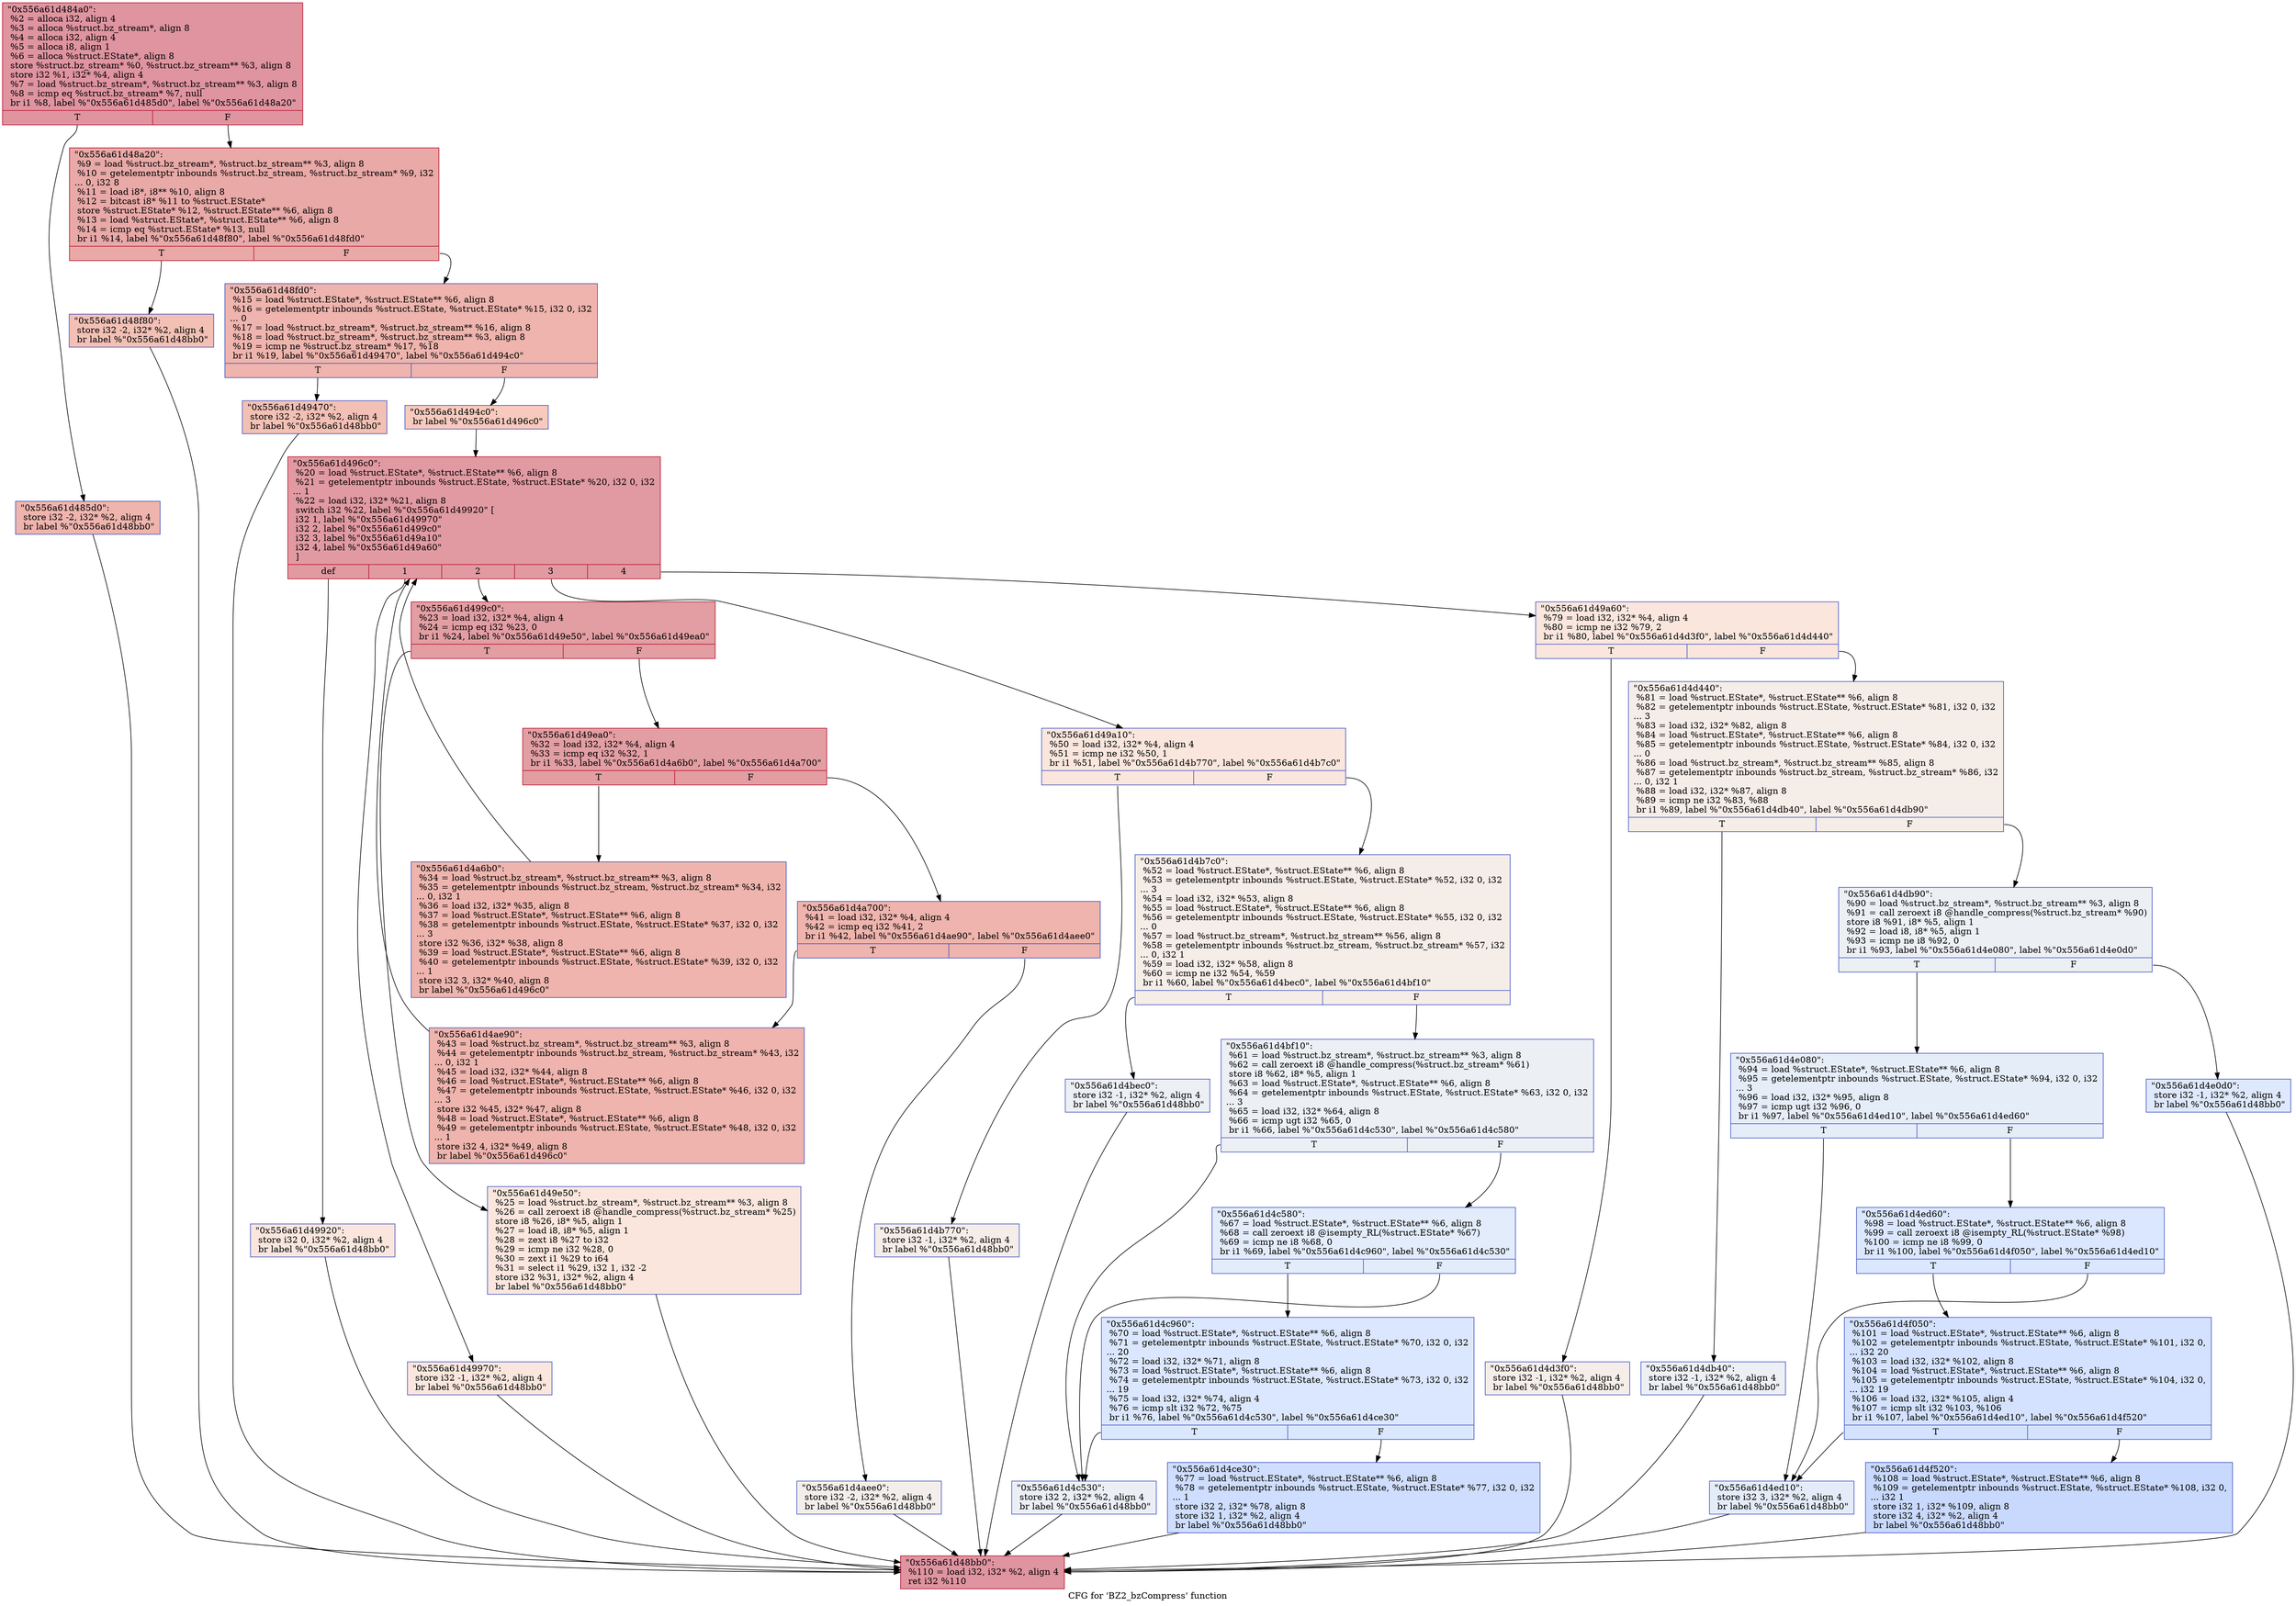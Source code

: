 digraph "CFG for 'BZ2_bzCompress' function" {
	label="CFG for 'BZ2_bzCompress' function";

	Node0x556a61d484a0 [shape=record,color="#b70d28ff", style=filled, fillcolor="#b70d2870",label="{\"0x556a61d484a0\":\l  %2 = alloca i32, align 4\l  %3 = alloca %struct.bz_stream*, align 8\l  %4 = alloca i32, align 4\l  %5 = alloca i8, align 1\l  %6 = alloca %struct.EState*, align 8\l  store %struct.bz_stream* %0, %struct.bz_stream** %3, align 8\l  store i32 %1, i32* %4, align 4\l  %7 = load %struct.bz_stream*, %struct.bz_stream** %3, align 8\l  %8 = icmp eq %struct.bz_stream* %7, null\l  br i1 %8, label %\"0x556a61d485d0\", label %\"0x556a61d48a20\"\l|{<s0>T|<s1>F}}"];
	Node0x556a61d484a0:s0 -> Node0x556a61d485d0;
	Node0x556a61d484a0:s1 -> Node0x556a61d48a20;
	Node0x556a61d485d0 [shape=record,color="#3d50c3ff", style=filled, fillcolor="#d8564670",label="{\"0x556a61d485d0\":                                 \l  store i32 -2, i32* %2, align 4\l  br label %\"0x556a61d48bb0\"\l}"];
	Node0x556a61d485d0 -> Node0x556a61d48bb0;
	Node0x556a61d48a20 [shape=record,color="#b70d28ff", style=filled, fillcolor="#ca3b3770",label="{\"0x556a61d48a20\":                                 \l  %9 = load %struct.bz_stream*, %struct.bz_stream** %3, align 8\l  %10 = getelementptr inbounds %struct.bz_stream, %struct.bz_stream* %9, i32\l... 0, i32 8\l  %11 = load i8*, i8** %10, align 8\l  %12 = bitcast i8* %11 to %struct.EState*\l  store %struct.EState* %12, %struct.EState** %6, align 8\l  %13 = load %struct.EState*, %struct.EState** %6, align 8\l  %14 = icmp eq %struct.EState* %13, null\l  br i1 %14, label %\"0x556a61d48f80\", label %\"0x556a61d48fd0\"\l|{<s0>T|<s1>F}}"];
	Node0x556a61d48a20:s0 -> Node0x556a61d48f80;
	Node0x556a61d48a20:s1 -> Node0x556a61d48fd0;
	Node0x556a61d48f80 [shape=record,color="#3d50c3ff", style=filled, fillcolor="#e5705870",label="{\"0x556a61d48f80\":                                 \l  store i32 -2, i32* %2, align 4\l  br label %\"0x556a61d48bb0\"\l}"];
	Node0x556a61d48f80 -> Node0x556a61d48bb0;
	Node0x556a61d48fd0 [shape=record,color="#3d50c3ff", style=filled, fillcolor="#d8564670",label="{\"0x556a61d48fd0\":                                 \l  %15 = load %struct.EState*, %struct.EState** %6, align 8\l  %16 = getelementptr inbounds %struct.EState, %struct.EState* %15, i32 0, i32\l... 0\l  %17 = load %struct.bz_stream*, %struct.bz_stream** %16, align 8\l  %18 = load %struct.bz_stream*, %struct.bz_stream** %3, align 8\l  %19 = icmp ne %struct.bz_stream* %17, %18\l  br i1 %19, label %\"0x556a61d49470\", label %\"0x556a61d494c0\"\l|{<s0>T|<s1>F}}"];
	Node0x556a61d48fd0:s0 -> Node0x556a61d49470;
	Node0x556a61d48fd0:s1 -> Node0x556a61d494c0;
	Node0x556a61d49470 [shape=record,color="#3d50c3ff", style=filled, fillcolor="#e5705870",label="{\"0x556a61d49470\":                                 \l  store i32 -2, i32* %2, align 4\l  br label %\"0x556a61d48bb0\"\l}"];
	Node0x556a61d49470 -> Node0x556a61d48bb0;
	Node0x556a61d494c0 [shape=record,color="#3d50c3ff", style=filled, fillcolor="#ef886b70",label="{\"0x556a61d494c0\":                                 \l  br label %\"0x556a61d496c0\"\l}"];
	Node0x556a61d494c0 -> Node0x556a61d496c0;
	Node0x556a61d496c0 [shape=record,color="#b70d28ff", style=filled, fillcolor="#bb1b2c70",label="{\"0x556a61d496c0\":                                 \l  %20 = load %struct.EState*, %struct.EState** %6, align 8\l  %21 = getelementptr inbounds %struct.EState, %struct.EState* %20, i32 0, i32\l... 1\l  %22 = load i32, i32* %21, align 8\l  switch i32 %22, label %\"0x556a61d49920\" [\l    i32 1, label %\"0x556a61d49970\"\l    i32 2, label %\"0x556a61d499c0\"\l    i32 3, label %\"0x556a61d49a10\"\l    i32 4, label %\"0x556a61d49a60\"\l  ]\l|{<s0>def|<s1>1|<s2>2|<s3>3|<s4>4}}"];
	Node0x556a61d496c0:s0 -> Node0x556a61d49920;
	Node0x556a61d496c0:s1 -> Node0x556a61d49970;
	Node0x556a61d496c0:s2 -> Node0x556a61d499c0;
	Node0x556a61d496c0:s3 -> Node0x556a61d49a10;
	Node0x556a61d496c0:s4 -> Node0x556a61d49a60;
	Node0x556a61d49970 [shape=record,color="#3d50c3ff", style=filled, fillcolor="#f3c7b170",label="{\"0x556a61d49970\":                                 \l  store i32 -1, i32* %2, align 4\l  br label %\"0x556a61d48bb0\"\l}"];
	Node0x556a61d49970 -> Node0x556a61d48bb0;
	Node0x556a61d499c0 [shape=record,color="#b70d28ff", style=filled, fillcolor="#be242e70",label="{\"0x556a61d499c0\":                                 \l  %23 = load i32, i32* %4, align 4\l  %24 = icmp eq i32 %23, 0\l  br i1 %24, label %\"0x556a61d49e50\", label %\"0x556a61d49ea0\"\l|{<s0>T|<s1>F}}"];
	Node0x556a61d499c0:s0 -> Node0x556a61d49e50;
	Node0x556a61d499c0:s1 -> Node0x556a61d49ea0;
	Node0x556a61d49e50 [shape=record,color="#3d50c3ff", style=filled, fillcolor="#f3c7b170",label="{\"0x556a61d49e50\":                                 \l  %25 = load %struct.bz_stream*, %struct.bz_stream** %3, align 8\l  %26 = call zeroext i8 @handle_compress(%struct.bz_stream* %25)\l  store i8 %26, i8* %5, align 1\l  %27 = load i8, i8* %5, align 1\l  %28 = zext i8 %27 to i32\l  %29 = icmp ne i32 %28, 0\l  %30 = zext i1 %29 to i64\l  %31 = select i1 %29, i32 1, i32 -2\l  store i32 %31, i32* %2, align 4\l  br label %\"0x556a61d48bb0\"\l}"];
	Node0x556a61d49e50 -> Node0x556a61d48bb0;
	Node0x556a61d49ea0 [shape=record,color="#b70d28ff", style=filled, fillcolor="#be242e70",label="{\"0x556a61d49ea0\":                                 \l  %32 = load i32, i32* %4, align 4\l  %33 = icmp eq i32 %32, 1\l  br i1 %33, label %\"0x556a61d4a6b0\", label %\"0x556a61d4a700\"\l|{<s0>T|<s1>F}}"];
	Node0x556a61d49ea0:s0 -> Node0x556a61d4a6b0;
	Node0x556a61d49ea0:s1 -> Node0x556a61d4a700;
	Node0x556a61d4a6b0 [shape=record,color="#3d50c3ff", style=filled, fillcolor="#d8564670",label="{\"0x556a61d4a6b0\":                                 \l  %34 = load %struct.bz_stream*, %struct.bz_stream** %3, align 8\l  %35 = getelementptr inbounds %struct.bz_stream, %struct.bz_stream* %34, i32\l... 0, i32 1\l  %36 = load i32, i32* %35, align 8\l  %37 = load %struct.EState*, %struct.EState** %6, align 8\l  %38 = getelementptr inbounds %struct.EState, %struct.EState* %37, i32 0, i32\l... 3\l  store i32 %36, i32* %38, align 8\l  %39 = load %struct.EState*, %struct.EState** %6, align 8\l  %40 = getelementptr inbounds %struct.EState, %struct.EState* %39, i32 0, i32\l... 1\l  store i32 3, i32* %40, align 8\l  br label %\"0x556a61d496c0\"\l}"];
	Node0x556a61d4a6b0 -> Node0x556a61d496c0;
	Node0x556a61d4a700 [shape=record,color="#3d50c3ff", style=filled, fillcolor="#d8564670",label="{\"0x556a61d4a700\":                                 \l  %41 = load i32, i32* %4, align 4\l  %42 = icmp eq i32 %41, 2\l  br i1 %42, label %\"0x556a61d4ae90\", label %\"0x556a61d4aee0\"\l|{<s0>T|<s1>F}}"];
	Node0x556a61d4a700:s0 -> Node0x556a61d4ae90;
	Node0x556a61d4a700:s1 -> Node0x556a61d4aee0;
	Node0x556a61d4ae90 [shape=record,color="#3d50c3ff", style=filled, fillcolor="#d8564670",label="{\"0x556a61d4ae90\":                                 \l  %43 = load %struct.bz_stream*, %struct.bz_stream** %3, align 8\l  %44 = getelementptr inbounds %struct.bz_stream, %struct.bz_stream* %43, i32\l... 0, i32 1\l  %45 = load i32, i32* %44, align 8\l  %46 = load %struct.EState*, %struct.EState** %6, align 8\l  %47 = getelementptr inbounds %struct.EState, %struct.EState* %46, i32 0, i32\l... 3\l  store i32 %45, i32* %47, align 8\l  %48 = load %struct.EState*, %struct.EState** %6, align 8\l  %49 = getelementptr inbounds %struct.EState, %struct.EState* %48, i32 0, i32\l... 1\l  store i32 4, i32* %49, align 8\l  br label %\"0x556a61d496c0\"\l}"];
	Node0x556a61d4ae90 -> Node0x556a61d496c0;
	Node0x556a61d4aee0 [shape=record,color="#3d50c3ff", style=filled, fillcolor="#e5d8d170",label="{\"0x556a61d4aee0\":                                 \l  store i32 -2, i32* %2, align 4\l  br label %\"0x556a61d48bb0\"\l}"];
	Node0x556a61d4aee0 -> Node0x556a61d48bb0;
	Node0x556a61d49a10 [shape=record,color="#3d50c3ff", style=filled, fillcolor="#f3c7b170",label="{\"0x556a61d49a10\":                                 \l  %50 = load i32, i32* %4, align 4\l  %51 = icmp ne i32 %50, 1\l  br i1 %51, label %\"0x556a61d4b770\", label %\"0x556a61d4b7c0\"\l|{<s0>T|<s1>F}}"];
	Node0x556a61d49a10:s0 -> Node0x556a61d4b770;
	Node0x556a61d49a10:s1 -> Node0x556a61d4b7c0;
	Node0x556a61d4b770 [shape=record,color="#3d50c3ff", style=filled, fillcolor="#e8d6cc70",label="{\"0x556a61d4b770\":                                 \l  store i32 -1, i32* %2, align 4\l  br label %\"0x556a61d48bb0\"\l}"];
	Node0x556a61d4b770 -> Node0x556a61d48bb0;
	Node0x556a61d4b7c0 [shape=record,color="#3d50c3ff", style=filled, fillcolor="#e8d6cc70",label="{\"0x556a61d4b7c0\":                                 \l  %52 = load %struct.EState*, %struct.EState** %6, align 8\l  %53 = getelementptr inbounds %struct.EState, %struct.EState* %52, i32 0, i32\l... 3\l  %54 = load i32, i32* %53, align 8\l  %55 = load %struct.EState*, %struct.EState** %6, align 8\l  %56 = getelementptr inbounds %struct.EState, %struct.EState* %55, i32 0, i32\l... 0\l  %57 = load %struct.bz_stream*, %struct.bz_stream** %56, align 8\l  %58 = getelementptr inbounds %struct.bz_stream, %struct.bz_stream* %57, i32\l... 0, i32 1\l  %59 = load i32, i32* %58, align 8\l  %60 = icmp ne i32 %54, %59\l  br i1 %60, label %\"0x556a61d4bec0\", label %\"0x556a61d4bf10\"\l|{<s0>T|<s1>F}}"];
	Node0x556a61d4b7c0:s0 -> Node0x556a61d4bec0;
	Node0x556a61d4b7c0:s1 -> Node0x556a61d4bf10;
	Node0x556a61d4bec0 [shape=record,color="#3d50c3ff", style=filled, fillcolor="#d4dbe670",label="{\"0x556a61d4bec0\":                                 \l  store i32 -1, i32* %2, align 4\l  br label %\"0x556a61d48bb0\"\l}"];
	Node0x556a61d4bec0 -> Node0x556a61d48bb0;
	Node0x556a61d4bf10 [shape=record,color="#3d50c3ff", style=filled, fillcolor="#d4dbe670",label="{\"0x556a61d4bf10\":                                 \l  %61 = load %struct.bz_stream*, %struct.bz_stream** %3, align 8\l  %62 = call zeroext i8 @handle_compress(%struct.bz_stream* %61)\l  store i8 %62, i8* %5, align 1\l  %63 = load %struct.EState*, %struct.EState** %6, align 8\l  %64 = getelementptr inbounds %struct.EState, %struct.EState* %63, i32 0, i32\l... 3\l  %65 = load i32, i32* %64, align 8\l  %66 = icmp ugt i32 %65, 0\l  br i1 %66, label %\"0x556a61d4c530\", label %\"0x556a61d4c580\"\l|{<s0>T|<s1>F}}"];
	Node0x556a61d4bf10:s0 -> Node0x556a61d4c530;
	Node0x556a61d4bf10:s1 -> Node0x556a61d4c580;
	Node0x556a61d4c580 [shape=record,color="#3d50c3ff", style=filled, fillcolor="#bfd3f670",label="{\"0x556a61d4c580\":                                 \l  %67 = load %struct.EState*, %struct.EState** %6, align 8\l  %68 = call zeroext i8 @isempty_RL(%struct.EState* %67)\l  %69 = icmp ne i8 %68, 0\l  br i1 %69, label %\"0x556a61d4c960\", label %\"0x556a61d4c530\"\l|{<s0>T|<s1>F}}"];
	Node0x556a61d4c580:s0 -> Node0x556a61d4c960;
	Node0x556a61d4c580:s1 -> Node0x556a61d4c530;
	Node0x556a61d4c960 [shape=record,color="#3d50c3ff", style=filled, fillcolor="#aec9fc70",label="{\"0x556a61d4c960\":                                 \l  %70 = load %struct.EState*, %struct.EState** %6, align 8\l  %71 = getelementptr inbounds %struct.EState, %struct.EState* %70, i32 0, i32\l... 20\l  %72 = load i32, i32* %71, align 8\l  %73 = load %struct.EState*, %struct.EState** %6, align 8\l  %74 = getelementptr inbounds %struct.EState, %struct.EState* %73, i32 0, i32\l... 19\l  %75 = load i32, i32* %74, align 4\l  %76 = icmp slt i32 %72, %75\l  br i1 %76, label %\"0x556a61d4c530\", label %\"0x556a61d4ce30\"\l|{<s0>T|<s1>F}}"];
	Node0x556a61d4c960:s0 -> Node0x556a61d4c530;
	Node0x556a61d4c960:s1 -> Node0x556a61d4ce30;
	Node0x556a61d4c530 [shape=record,color="#3d50c3ff", style=filled, fillcolor="#d1dae970",label="{\"0x556a61d4c530\":                                 \l  store i32 2, i32* %2, align 4\l  br label %\"0x556a61d48bb0\"\l}"];
	Node0x556a61d4c530 -> Node0x556a61d48bb0;
	Node0x556a61d4ce30 [shape=record,color="#3d50c3ff", style=filled, fillcolor="#93b5fe70",label="{\"0x556a61d4ce30\":                                 \l  %77 = load %struct.EState*, %struct.EState** %6, align 8\l  %78 = getelementptr inbounds %struct.EState, %struct.EState* %77, i32 0, i32\l... 1\l  store i32 2, i32* %78, align 8\l  store i32 1, i32* %2, align 4\l  br label %\"0x556a61d48bb0\"\l}"];
	Node0x556a61d4ce30 -> Node0x556a61d48bb0;
	Node0x556a61d49a60 [shape=record,color="#3d50c3ff", style=filled, fillcolor="#f3c7b170",label="{\"0x556a61d49a60\":                                 \l  %79 = load i32, i32* %4, align 4\l  %80 = icmp ne i32 %79, 2\l  br i1 %80, label %\"0x556a61d4d3f0\", label %\"0x556a61d4d440\"\l|{<s0>T|<s1>F}}"];
	Node0x556a61d49a60:s0 -> Node0x556a61d4d3f0;
	Node0x556a61d49a60:s1 -> Node0x556a61d4d440;
	Node0x556a61d4d3f0 [shape=record,color="#3d50c3ff", style=filled, fillcolor="#e8d6cc70",label="{\"0x556a61d4d3f0\":                                 \l  store i32 -1, i32* %2, align 4\l  br label %\"0x556a61d48bb0\"\l}"];
	Node0x556a61d4d3f0 -> Node0x556a61d48bb0;
	Node0x556a61d4d440 [shape=record,color="#3d50c3ff", style=filled, fillcolor="#e8d6cc70",label="{\"0x556a61d4d440\":                                 \l  %81 = load %struct.EState*, %struct.EState** %6, align 8\l  %82 = getelementptr inbounds %struct.EState, %struct.EState* %81, i32 0, i32\l... 3\l  %83 = load i32, i32* %82, align 8\l  %84 = load %struct.EState*, %struct.EState** %6, align 8\l  %85 = getelementptr inbounds %struct.EState, %struct.EState* %84, i32 0, i32\l... 0\l  %86 = load %struct.bz_stream*, %struct.bz_stream** %85, align 8\l  %87 = getelementptr inbounds %struct.bz_stream, %struct.bz_stream* %86, i32\l... 0, i32 1\l  %88 = load i32, i32* %87, align 8\l  %89 = icmp ne i32 %83, %88\l  br i1 %89, label %\"0x556a61d4db40\", label %\"0x556a61d4db90\"\l|{<s0>T|<s1>F}}"];
	Node0x556a61d4d440:s0 -> Node0x556a61d4db40;
	Node0x556a61d4d440:s1 -> Node0x556a61d4db90;
	Node0x556a61d4db40 [shape=record,color="#3d50c3ff", style=filled, fillcolor="#d4dbe670",label="{\"0x556a61d4db40\":                                 \l  store i32 -1, i32* %2, align 4\l  br label %\"0x556a61d48bb0\"\l}"];
	Node0x556a61d4db40 -> Node0x556a61d48bb0;
	Node0x556a61d4db90 [shape=record,color="#3d50c3ff", style=filled, fillcolor="#d4dbe670",label="{\"0x556a61d4db90\":                                 \l  %90 = load %struct.bz_stream*, %struct.bz_stream** %3, align 8\l  %91 = call zeroext i8 @handle_compress(%struct.bz_stream* %90)\l  store i8 %91, i8* %5, align 1\l  %92 = load i8, i8* %5, align 1\l  %93 = icmp ne i8 %92, 0\l  br i1 %93, label %\"0x556a61d4e080\", label %\"0x556a61d4e0d0\"\l|{<s0>T|<s1>F}}"];
	Node0x556a61d4db90:s0 -> Node0x556a61d4e080;
	Node0x556a61d4db90:s1 -> Node0x556a61d4e0d0;
	Node0x556a61d4e0d0 [shape=record,color="#3d50c3ff", style=filled, fillcolor="#b5cdfa70",label="{\"0x556a61d4e0d0\":                                 \l  store i32 -1, i32* %2, align 4\l  br label %\"0x556a61d48bb0\"\l}"];
	Node0x556a61d4e0d0 -> Node0x556a61d48bb0;
	Node0x556a61d4e080 [shape=record,color="#3d50c3ff", style=filled, fillcolor="#c5d6f270",label="{\"0x556a61d4e080\":                                 \l  %94 = load %struct.EState*, %struct.EState** %6, align 8\l  %95 = getelementptr inbounds %struct.EState, %struct.EState* %94, i32 0, i32\l... 3\l  %96 = load i32, i32* %95, align 8\l  %97 = icmp ugt i32 %96, 0\l  br i1 %97, label %\"0x556a61d4ed10\", label %\"0x556a61d4ed60\"\l|{<s0>T|<s1>F}}"];
	Node0x556a61d4e080:s0 -> Node0x556a61d4ed10;
	Node0x556a61d4e080:s1 -> Node0x556a61d4ed60;
	Node0x556a61d4ed60 [shape=record,color="#3d50c3ff", style=filled, fillcolor="#aec9fc70",label="{\"0x556a61d4ed60\":                                 \l  %98 = load %struct.EState*, %struct.EState** %6, align 8\l  %99 = call zeroext i8 @isempty_RL(%struct.EState* %98)\l  %100 = icmp ne i8 %99, 0\l  br i1 %100, label %\"0x556a61d4f050\", label %\"0x556a61d4ed10\"\l|{<s0>T|<s1>F}}"];
	Node0x556a61d4ed60:s0 -> Node0x556a61d4f050;
	Node0x556a61d4ed60:s1 -> Node0x556a61d4ed10;
	Node0x556a61d4f050 [shape=record,color="#3d50c3ff", style=filled, fillcolor="#9ebeff70",label="{\"0x556a61d4f050\":                                 \l  %101 = load %struct.EState*, %struct.EState** %6, align 8\l  %102 = getelementptr inbounds %struct.EState, %struct.EState* %101, i32 0,\l... i32 20\l  %103 = load i32, i32* %102, align 8\l  %104 = load %struct.EState*, %struct.EState** %6, align 8\l  %105 = getelementptr inbounds %struct.EState, %struct.EState* %104, i32 0,\l... i32 19\l  %106 = load i32, i32* %105, align 4\l  %107 = icmp slt i32 %103, %106\l  br i1 %107, label %\"0x556a61d4ed10\", label %\"0x556a61d4f520\"\l|{<s0>T|<s1>F}}"];
	Node0x556a61d4f050:s0 -> Node0x556a61d4ed10;
	Node0x556a61d4f050:s1 -> Node0x556a61d4f520;
	Node0x556a61d4ed10 [shape=record,color="#3d50c3ff", style=filled, fillcolor="#c1d4f470",label="{\"0x556a61d4ed10\":                                 \l  store i32 3, i32* %2, align 4\l  br label %\"0x556a61d48bb0\"\l}"];
	Node0x556a61d4ed10 -> Node0x556a61d48bb0;
	Node0x556a61d4f520 [shape=record,color="#3d50c3ff", style=filled, fillcolor="#85a8fc70",label="{\"0x556a61d4f520\":                                 \l  %108 = load %struct.EState*, %struct.EState** %6, align 8\l  %109 = getelementptr inbounds %struct.EState, %struct.EState* %108, i32 0,\l... i32 1\l  store i32 1, i32* %109, align 8\l  store i32 4, i32* %2, align 4\l  br label %\"0x556a61d48bb0\"\l}"];
	Node0x556a61d4f520 -> Node0x556a61d48bb0;
	Node0x556a61d49920 [shape=record,color="#3d50c3ff", style=filled, fillcolor="#f3c7b170",label="{\"0x556a61d49920\":                                 \l  store i32 0, i32* %2, align 4\l  br label %\"0x556a61d48bb0\"\l}"];
	Node0x556a61d49920 -> Node0x556a61d48bb0;
	Node0x556a61d48bb0 [shape=record,color="#b70d28ff", style=filled, fillcolor="#b70d2870",label="{\"0x556a61d48bb0\":                                 \l  %110 = load i32, i32* %2, align 4\l  ret i32 %110\l}"];
}
